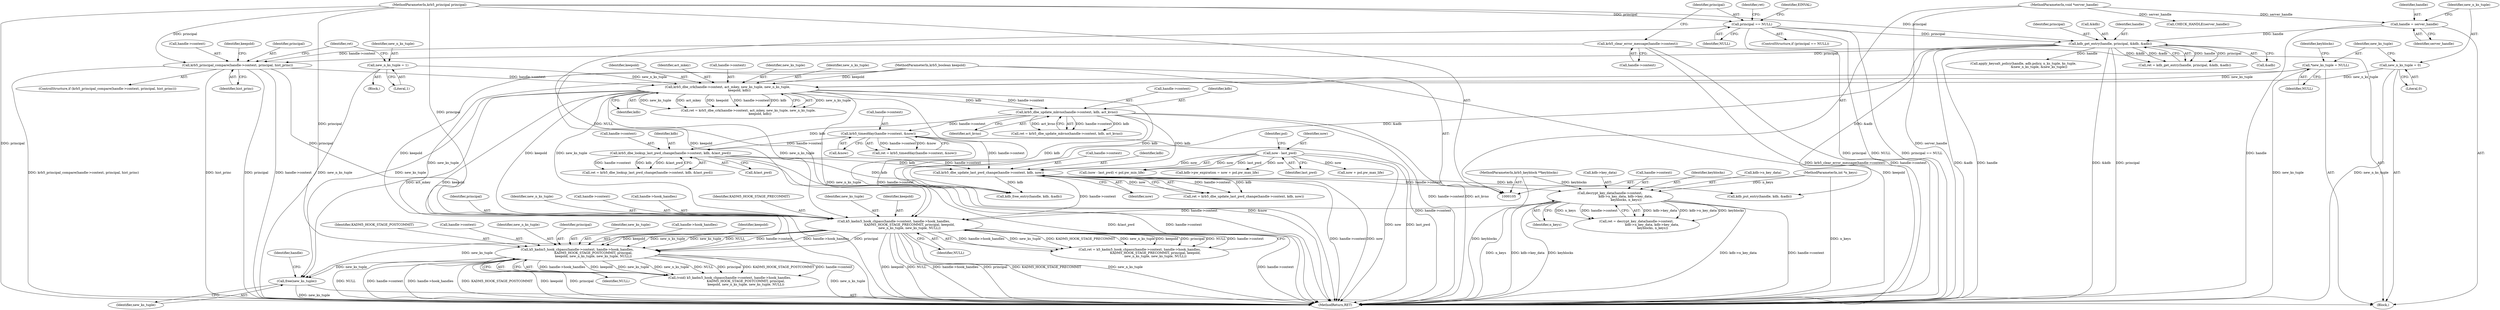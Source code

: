 digraph "1_krb5_af0ed4df4dfae762ab5fb605f5a0c8f59cb4f6ca@API" {
"1000422" [label="(Call,free(new_ks_tuple))"];
"1000378" [label="(Call,k5_kadm5_hook_chpass(handle->context, handle->hook_handles,\n                               KADM5_HOOK_STAGE_PRECOMMIT, principal, keepold,\n                               new_n_ks_tuple, new_ks_tuple, NULL))"];
"1000335" [label="(Call,krb5_dbe_update_last_pwd_change(handle->context, kdb, now))"];
"1000277" [label="(Call,krb5_dbe_lookup_last_pwd_change(handle->context, kdb, &last_pwd))"];
"1000242" [label="(Call,krb5_timeofday(handle->context, &now))"];
"1000226" [label="(Call,krb5_dbe_update_mkvno(handle->context, kdb, act_kvno))"];
"1000212" [label="(Call,krb5_dbe_crk(handle->context, act_mkey, new_ks_tuple, new_n_ks_tuple,\n                       keepold, kdb))"];
"1000185" [label="(Call,krb5_principal_compare(handle->context, principal, hist_princ))"];
"1000146" [label="(Call,krb5_clear_error_message(handle->context))"];
"1000159" [label="(Call,kdb_get_entry(handle, principal, &kdb, &adb))"];
"1000125" [label="(Call,handle = server_handle)"];
"1000106" [label="(MethodParameterIn,void *server_handle)"];
"1000151" [label="(Call,principal == NULL)"];
"1000107" [label="(MethodParameterIn,krb5_principal principal)"];
"1000135" [label="(Call,*new_ks_tuple = NULL)"];
"1000131" [label="(Call,new_n_ks_tuple = 0)"];
"1000196" [label="(Call,new_n_ks_tuple = 1)"];
"1000108" [label="(MethodParameterIn,krb5_boolean keepold)"];
"1000290" [label="(Call,now - last_pwd)"];
"1000354" [label="(Call,decrypt_key_data(handle->context,\n                               kdb->n_key_data, kdb->key_data,\n                                keyblocks, n_keys))"];
"1000111" [label="(MethodParameterIn,krb5_keyblock **keyblocks)"];
"1000112" [label="(MethodParameterIn,int *n_keys)"];
"1000405" [label="(Call,k5_kadm5_hook_chpass(handle->context, handle->hook_handles,\n                                KADM5_HOOK_STAGE_POSTCOMMIT, principal,\n                                keepold, new_n_ks_tuple, new_ks_tuple, NULL))"];
"1000414" [label="(Identifier,keepold)"];
"1000339" [label="(Identifier,kdb)"];
"1000106" [label="(MethodParameterIn,void *server_handle)"];
"1000412" [label="(Identifier,KADM5_HOOK_STAGE_POSTCOMMIT)"];
"1000126" [label="(Identifier,handle)"];
"1000387" [label="(Identifier,keepold)"];
"1000277" [label="(Call,krb5_dbe_lookup_last_pwd_change(handle->context, kdb, &last_pwd))"];
"1000246" [label="(Call,&now)"];
"1000146" [label="(Call,krb5_clear_error_message(handle->context))"];
"1000290" [label="(Call,now - last_pwd)"];
"1000108" [label="(MethodParameterIn,krb5_boolean keepold)"];
"1000361" [label="(Call,kdb->key_data)"];
"1000144" [label="(Call,CHECK_HANDLE(server_handle))"];
"1000406" [label="(Call,handle->context)"];
"1000386" [label="(Identifier,principal)"];
"1000216" [label="(Identifier,act_mkey)"];
"1000415" [label="(Identifier,new_n_ks_tuple)"];
"1000151" [label="(Call,principal == NULL)"];
"1000111" [label="(MethodParameterIn,krb5_keyblock **keyblocks)"];
"1000213" [label="(Call,handle->context)"];
"1000413" [label="(Identifier,principal)"];
"1000282" [label="(Call,&last_pwd)"];
"1000107" [label="(MethodParameterIn,krb5_principal principal)"];
"1000224" [label="(Call,ret = krb5_dbe_update_mkvno(handle->context, kdb, act_kvno))"];
"1000161" [label="(Identifier,principal)"];
"1000186" [label="(Call,handle->context)"];
"1000217" [label="(Identifier,new_ks_tuple)"];
"1000352" [label="(Call,ret = decrypt_key_data(handle->context,\n                               kdb->n_key_data, kdb->key_data,\n                                keyblocks, n_keys))"];
"1000139" [label="(Identifier,keyblocks)"];
"1000220" [label="(Identifier,kdb)"];
"1000127" [label="(Identifier,server_handle)"];
"1000196" [label="(Call,new_n_ks_tuple = 1)"];
"1000336" [label="(Call,handle->context)"];
"1000243" [label="(Call,handle->context)"];
"1000158" [label="(Identifier,ret)"];
"1000424" [label="(Call,kdb_free_entry(handle, kdb, &adb))"];
"1000397" [label="(Call,kdb_put_entry(handle, kdb, &adb))"];
"1000212" [label="(Call,krb5_dbe_crk(handle->context, act_mkey, new_ks_tuple, new_n_ks_tuple,\n                       keepold, kdb))"];
"1000416" [label="(Identifier,new_ks_tuple)"];
"1000190" [label="(Identifier,hist_princ)"];
"1000200" [label="(Identifier,ret)"];
"1000388" [label="(Identifier,new_n_ks_tuple)"];
"1000281" [label="(Identifier,kdb)"];
"1000197" [label="(Identifier,new_n_ks_tuple)"];
"1000379" [label="(Call,handle->context)"];
"1000240" [label="(Call,ret = krb5_timeofday(handle->context, &now))"];
"1000278" [label="(Call,handle->context)"];
"1000162" [label="(Call,&kdb)"];
"1000231" [label="(Identifier,act_kvno)"];
"1000137" [label="(Identifier,NULL)"];
"1000125" [label="(Call,handle = server_handle)"];
"1000230" [label="(Identifier,kdb)"];
"1000390" [label="(Identifier,NULL)"];
"1000275" [label="(Call,ret = krb5_dbe_lookup_last_pwd_change(handle->context, kdb, &last_pwd))"];
"1000292" [label="(Identifier,last_pwd)"];
"1000315" [label="(Call,now + pol.pw_max_life)"];
"1000218" [label="(Identifier,new_n_ks_tuple)"];
"1000210" [label="(Call,ret = krb5_dbe_crk(handle->context, act_mkey, new_ks_tuple, new_n_ks_tuple,\n                       keepold, kdb))"];
"1000185" [label="(Call,krb5_principal_compare(handle->context, principal, hist_princ))"];
"1000289" [label="(Call,(now - last_pwd) < pol.pw_min_life)"];
"1000425" [label="(Identifier,handle)"];
"1000193" [label="(Identifier,keepold)"];
"1000147" [label="(Call,handle->context)"];
"1000219" [label="(Identifier,keepold)"];
"1000155" [label="(Identifier,EINVAL)"];
"1000191" [label="(Block,)"];
"1000378" [label="(Call,k5_kadm5_hook_chpass(handle->context, handle->hook_handles,\n                               KADM5_HOOK_STAGE_PRECOMMIT, principal, keepold,\n                               new_n_ks_tuple, new_ks_tuple, NULL))"];
"1000135" [label="(Call,*new_ks_tuple = NULL)"];
"1000405" [label="(Call,k5_kadm5_hook_chpass(handle->context, handle->hook_handles,\n                                KADM5_HOOK_STAGE_POSTCOMMIT, principal,\n                                keepold, new_n_ks_tuple, new_ks_tuple, NULL))"];
"1000133" [label="(Literal,0)"];
"1000403" [label="(Call,(void) k5_kadm5_hook_chpass(handle->context, handle->hook_handles,\n                                KADM5_HOOK_STAGE_POSTCOMMIT, principal,\n                                keepold, new_n_ks_tuple, new_ks_tuple, NULL))"];
"1000159" [label="(Call,kdb_get_entry(handle, principal, &kdb, &adb))"];
"1000170" [label="(Call,apply_keysalt_policy(handle, adb.policy, n_ks_tuple, ks_tuple,\n                               &new_n_ks_tuple, &new_ks_tuple))"];
"1000157" [label="(Call,ret = kdb_get_entry(handle, principal, &kdb, &adb))"];
"1000376" [label="(Call,ret = k5_kadm5_hook_chpass(handle->context, handle->hook_handles,\n                               KADM5_HOOK_STAGE_PRECOMMIT, principal, keepold,\n                               new_n_ks_tuple, new_ks_tuple, NULL))"];
"1000294" [label="(Identifier,pol)"];
"1000439" [label="(MethodReturn,RET)"];
"1000132" [label="(Identifier,new_n_ks_tuple)"];
"1000131" [label="(Call,new_n_ks_tuple = 0)"];
"1000112" [label="(MethodParameterIn,int *n_keys)"];
"1000198" [label="(Literal,1)"];
"1000113" [label="(Block,)"];
"1000382" [label="(Call,handle->hook_handles)"];
"1000311" [label="(Call,kdb->pw_expiration = now + pol.pw_max_life)"];
"1000227" [label="(Call,handle->context)"];
"1000291" [label="(Identifier,now)"];
"1000355" [label="(Call,handle->context)"];
"1000422" [label="(Call,free(new_ks_tuple))"];
"1000333" [label="(Call,ret = krb5_dbe_update_last_pwd_change(handle->context, kdb, now))"];
"1000364" [label="(Identifier,keyblocks)"];
"1000354" [label="(Call,decrypt_key_data(handle->context,\n                               kdb->n_key_data, kdb->key_data,\n                                keyblocks, n_keys))"];
"1000150" [label="(ControlStructure,if (principal == NULL))"];
"1000417" [label="(Identifier,NULL)"];
"1000226" [label="(Call,krb5_dbe_update_mkvno(handle->context, kdb, act_kvno))"];
"1000340" [label="(Identifier,now)"];
"1000242" [label="(Call,krb5_timeofday(handle->context, &now))"];
"1000189" [label="(Identifier,principal)"];
"1000152" [label="(Identifier,principal)"];
"1000153" [label="(Identifier,NULL)"];
"1000385" [label="(Identifier,KADM5_HOOK_STAGE_PRECOMMIT)"];
"1000335" [label="(Call,krb5_dbe_update_last_pwd_change(handle->context, kdb, now))"];
"1000409" [label="(Call,handle->hook_handles)"];
"1000136" [label="(Identifier,new_ks_tuple)"];
"1000358" [label="(Call,kdb->n_key_data)"];
"1000164" [label="(Call,&adb)"];
"1000423" [label="(Identifier,new_ks_tuple)"];
"1000389" [label="(Identifier,new_ks_tuple)"];
"1000365" [label="(Identifier,n_keys)"];
"1000160" [label="(Identifier,handle)"];
"1000184" [label="(ControlStructure,if (krb5_principal_compare(handle->context, principal, hist_princ)))"];
"1000422" -> "1000113"  [label="AST: "];
"1000422" -> "1000423"  [label="CFG: "];
"1000423" -> "1000422"  [label="AST: "];
"1000425" -> "1000422"  [label="CFG: "];
"1000422" -> "1000439"  [label="DDG: new_ks_tuple"];
"1000378" -> "1000422"  [label="DDG: new_ks_tuple"];
"1000212" -> "1000422"  [label="DDG: new_ks_tuple"];
"1000405" -> "1000422"  [label="DDG: new_ks_tuple"];
"1000135" -> "1000422"  [label="DDG: new_ks_tuple"];
"1000378" -> "1000376"  [label="AST: "];
"1000378" -> "1000390"  [label="CFG: "];
"1000379" -> "1000378"  [label="AST: "];
"1000382" -> "1000378"  [label="AST: "];
"1000385" -> "1000378"  [label="AST: "];
"1000386" -> "1000378"  [label="AST: "];
"1000387" -> "1000378"  [label="AST: "];
"1000388" -> "1000378"  [label="AST: "];
"1000389" -> "1000378"  [label="AST: "];
"1000390" -> "1000378"  [label="AST: "];
"1000376" -> "1000378"  [label="CFG: "];
"1000378" -> "1000439"  [label="DDG: new_n_ks_tuple"];
"1000378" -> "1000439"  [label="DDG: handle->context"];
"1000378" -> "1000439"  [label="DDG: keepold"];
"1000378" -> "1000439"  [label="DDG: NULL"];
"1000378" -> "1000439"  [label="DDG: handle->hook_handles"];
"1000378" -> "1000439"  [label="DDG: principal"];
"1000378" -> "1000439"  [label="DDG: KADM5_HOOK_STAGE_PRECOMMIT"];
"1000378" -> "1000376"  [label="DDG: handle->hook_handles"];
"1000378" -> "1000376"  [label="DDG: new_ks_tuple"];
"1000378" -> "1000376"  [label="DDG: KADM5_HOOK_STAGE_PRECOMMIT"];
"1000378" -> "1000376"  [label="DDG: new_n_ks_tuple"];
"1000378" -> "1000376"  [label="DDG: keepold"];
"1000378" -> "1000376"  [label="DDG: principal"];
"1000378" -> "1000376"  [label="DDG: NULL"];
"1000378" -> "1000376"  [label="DDG: handle->context"];
"1000335" -> "1000378"  [label="DDG: handle->context"];
"1000354" -> "1000378"  [label="DDG: handle->context"];
"1000185" -> "1000378"  [label="DDG: principal"];
"1000107" -> "1000378"  [label="DDG: principal"];
"1000212" -> "1000378"  [label="DDG: keepold"];
"1000212" -> "1000378"  [label="DDG: new_n_ks_tuple"];
"1000212" -> "1000378"  [label="DDG: new_ks_tuple"];
"1000108" -> "1000378"  [label="DDG: keepold"];
"1000151" -> "1000378"  [label="DDG: NULL"];
"1000378" -> "1000405"  [label="DDG: handle->context"];
"1000378" -> "1000405"  [label="DDG: handle->hook_handles"];
"1000378" -> "1000405"  [label="DDG: principal"];
"1000378" -> "1000405"  [label="DDG: keepold"];
"1000378" -> "1000405"  [label="DDG: new_n_ks_tuple"];
"1000378" -> "1000405"  [label="DDG: new_ks_tuple"];
"1000378" -> "1000405"  [label="DDG: NULL"];
"1000335" -> "1000333"  [label="AST: "];
"1000335" -> "1000340"  [label="CFG: "];
"1000336" -> "1000335"  [label="AST: "];
"1000339" -> "1000335"  [label="AST: "];
"1000340" -> "1000335"  [label="AST: "];
"1000333" -> "1000335"  [label="CFG: "];
"1000335" -> "1000439"  [label="DDG: handle->context"];
"1000335" -> "1000439"  [label="DDG: now"];
"1000335" -> "1000333"  [label="DDG: handle->context"];
"1000335" -> "1000333"  [label="DDG: kdb"];
"1000335" -> "1000333"  [label="DDG: now"];
"1000277" -> "1000335"  [label="DDG: handle->context"];
"1000277" -> "1000335"  [label="DDG: kdb"];
"1000242" -> "1000335"  [label="DDG: handle->context"];
"1000226" -> "1000335"  [label="DDG: kdb"];
"1000290" -> "1000335"  [label="DDG: now"];
"1000335" -> "1000354"  [label="DDG: handle->context"];
"1000335" -> "1000397"  [label="DDG: kdb"];
"1000335" -> "1000424"  [label="DDG: kdb"];
"1000277" -> "1000275"  [label="AST: "];
"1000277" -> "1000282"  [label="CFG: "];
"1000278" -> "1000277"  [label="AST: "];
"1000281" -> "1000277"  [label="AST: "];
"1000282" -> "1000277"  [label="AST: "];
"1000275" -> "1000277"  [label="CFG: "];
"1000277" -> "1000439"  [label="DDG: &last_pwd"];
"1000277" -> "1000439"  [label="DDG: handle->context"];
"1000277" -> "1000275"  [label="DDG: handle->context"];
"1000277" -> "1000275"  [label="DDG: kdb"];
"1000277" -> "1000275"  [label="DDG: &last_pwd"];
"1000242" -> "1000277"  [label="DDG: handle->context"];
"1000226" -> "1000277"  [label="DDG: kdb"];
"1000277" -> "1000424"  [label="DDG: kdb"];
"1000242" -> "1000240"  [label="AST: "];
"1000242" -> "1000246"  [label="CFG: "];
"1000243" -> "1000242"  [label="AST: "];
"1000246" -> "1000242"  [label="AST: "];
"1000240" -> "1000242"  [label="CFG: "];
"1000242" -> "1000439"  [label="DDG: &now"];
"1000242" -> "1000439"  [label="DDG: handle->context"];
"1000242" -> "1000240"  [label="DDG: handle->context"];
"1000242" -> "1000240"  [label="DDG: &now"];
"1000226" -> "1000242"  [label="DDG: handle->context"];
"1000226" -> "1000224"  [label="AST: "];
"1000226" -> "1000231"  [label="CFG: "];
"1000227" -> "1000226"  [label="AST: "];
"1000230" -> "1000226"  [label="AST: "];
"1000231" -> "1000226"  [label="AST: "];
"1000224" -> "1000226"  [label="CFG: "];
"1000226" -> "1000439"  [label="DDG: handle->context"];
"1000226" -> "1000439"  [label="DDG: act_kvno"];
"1000226" -> "1000224"  [label="DDG: handle->context"];
"1000226" -> "1000224"  [label="DDG: kdb"];
"1000226" -> "1000224"  [label="DDG: act_kvno"];
"1000212" -> "1000226"  [label="DDG: handle->context"];
"1000212" -> "1000226"  [label="DDG: kdb"];
"1000226" -> "1000424"  [label="DDG: kdb"];
"1000212" -> "1000210"  [label="AST: "];
"1000212" -> "1000220"  [label="CFG: "];
"1000213" -> "1000212"  [label="AST: "];
"1000216" -> "1000212"  [label="AST: "];
"1000217" -> "1000212"  [label="AST: "];
"1000218" -> "1000212"  [label="AST: "];
"1000219" -> "1000212"  [label="AST: "];
"1000220" -> "1000212"  [label="AST: "];
"1000210" -> "1000212"  [label="CFG: "];
"1000212" -> "1000439"  [label="DDG: act_mkey"];
"1000212" -> "1000439"  [label="DDG: keepold"];
"1000212" -> "1000439"  [label="DDG: new_n_ks_tuple"];
"1000212" -> "1000439"  [label="DDG: handle->context"];
"1000212" -> "1000210"  [label="DDG: new_n_ks_tuple"];
"1000212" -> "1000210"  [label="DDG: new_ks_tuple"];
"1000212" -> "1000210"  [label="DDG: act_mkey"];
"1000212" -> "1000210"  [label="DDG: keepold"];
"1000212" -> "1000210"  [label="DDG: handle->context"];
"1000212" -> "1000210"  [label="DDG: kdb"];
"1000185" -> "1000212"  [label="DDG: handle->context"];
"1000135" -> "1000212"  [label="DDG: new_ks_tuple"];
"1000131" -> "1000212"  [label="DDG: new_n_ks_tuple"];
"1000196" -> "1000212"  [label="DDG: new_n_ks_tuple"];
"1000108" -> "1000212"  [label="DDG: keepold"];
"1000212" -> "1000424"  [label="DDG: kdb"];
"1000185" -> "1000184"  [label="AST: "];
"1000185" -> "1000190"  [label="CFG: "];
"1000186" -> "1000185"  [label="AST: "];
"1000189" -> "1000185"  [label="AST: "];
"1000190" -> "1000185"  [label="AST: "];
"1000193" -> "1000185"  [label="CFG: "];
"1000200" -> "1000185"  [label="CFG: "];
"1000185" -> "1000439"  [label="DDG: handle->context"];
"1000185" -> "1000439"  [label="DDG: krb5_principal_compare(handle->context, principal, hist_princ)"];
"1000185" -> "1000439"  [label="DDG: hist_princ"];
"1000185" -> "1000439"  [label="DDG: principal"];
"1000146" -> "1000185"  [label="DDG: handle->context"];
"1000159" -> "1000185"  [label="DDG: principal"];
"1000107" -> "1000185"  [label="DDG: principal"];
"1000146" -> "1000113"  [label="AST: "];
"1000146" -> "1000147"  [label="CFG: "];
"1000147" -> "1000146"  [label="AST: "];
"1000152" -> "1000146"  [label="CFG: "];
"1000146" -> "1000439"  [label="DDG: krb5_clear_error_message(handle->context)"];
"1000146" -> "1000439"  [label="DDG: handle->context"];
"1000159" -> "1000157"  [label="AST: "];
"1000159" -> "1000164"  [label="CFG: "];
"1000160" -> "1000159"  [label="AST: "];
"1000161" -> "1000159"  [label="AST: "];
"1000162" -> "1000159"  [label="AST: "];
"1000164" -> "1000159"  [label="AST: "];
"1000157" -> "1000159"  [label="CFG: "];
"1000159" -> "1000439"  [label="DDG: &adb"];
"1000159" -> "1000439"  [label="DDG: handle"];
"1000159" -> "1000439"  [label="DDG: &kdb"];
"1000159" -> "1000439"  [label="DDG: principal"];
"1000159" -> "1000157"  [label="DDG: handle"];
"1000159" -> "1000157"  [label="DDG: principal"];
"1000159" -> "1000157"  [label="DDG: &kdb"];
"1000159" -> "1000157"  [label="DDG: &adb"];
"1000125" -> "1000159"  [label="DDG: handle"];
"1000151" -> "1000159"  [label="DDG: principal"];
"1000107" -> "1000159"  [label="DDG: principal"];
"1000159" -> "1000170"  [label="DDG: handle"];
"1000159" -> "1000397"  [label="DDG: &adb"];
"1000159" -> "1000424"  [label="DDG: &adb"];
"1000125" -> "1000113"  [label="AST: "];
"1000125" -> "1000127"  [label="CFG: "];
"1000126" -> "1000125"  [label="AST: "];
"1000127" -> "1000125"  [label="AST: "];
"1000132" -> "1000125"  [label="CFG: "];
"1000125" -> "1000439"  [label="DDG: handle"];
"1000106" -> "1000125"  [label="DDG: server_handle"];
"1000106" -> "1000105"  [label="AST: "];
"1000106" -> "1000439"  [label="DDG: server_handle"];
"1000106" -> "1000144"  [label="DDG: server_handle"];
"1000151" -> "1000150"  [label="AST: "];
"1000151" -> "1000153"  [label="CFG: "];
"1000152" -> "1000151"  [label="AST: "];
"1000153" -> "1000151"  [label="AST: "];
"1000155" -> "1000151"  [label="CFG: "];
"1000158" -> "1000151"  [label="CFG: "];
"1000151" -> "1000439"  [label="DDG: principal == NULL"];
"1000151" -> "1000439"  [label="DDG: principal"];
"1000151" -> "1000439"  [label="DDG: NULL"];
"1000107" -> "1000151"  [label="DDG: principal"];
"1000107" -> "1000105"  [label="AST: "];
"1000107" -> "1000439"  [label="DDG: principal"];
"1000107" -> "1000405"  [label="DDG: principal"];
"1000135" -> "1000113"  [label="AST: "];
"1000135" -> "1000137"  [label="CFG: "];
"1000136" -> "1000135"  [label="AST: "];
"1000137" -> "1000135"  [label="AST: "];
"1000139" -> "1000135"  [label="CFG: "];
"1000135" -> "1000439"  [label="DDG: new_ks_tuple"];
"1000131" -> "1000113"  [label="AST: "];
"1000131" -> "1000133"  [label="CFG: "];
"1000132" -> "1000131"  [label="AST: "];
"1000133" -> "1000131"  [label="AST: "];
"1000136" -> "1000131"  [label="CFG: "];
"1000131" -> "1000439"  [label="DDG: new_n_ks_tuple"];
"1000196" -> "1000191"  [label="AST: "];
"1000196" -> "1000198"  [label="CFG: "];
"1000197" -> "1000196"  [label="AST: "];
"1000198" -> "1000196"  [label="AST: "];
"1000200" -> "1000196"  [label="CFG: "];
"1000196" -> "1000439"  [label="DDG: new_n_ks_tuple"];
"1000108" -> "1000105"  [label="AST: "];
"1000108" -> "1000439"  [label="DDG: keepold"];
"1000108" -> "1000405"  [label="DDG: keepold"];
"1000290" -> "1000289"  [label="AST: "];
"1000290" -> "1000292"  [label="CFG: "];
"1000291" -> "1000290"  [label="AST: "];
"1000292" -> "1000290"  [label="AST: "];
"1000294" -> "1000290"  [label="CFG: "];
"1000290" -> "1000439"  [label="DDG: now"];
"1000290" -> "1000439"  [label="DDG: last_pwd"];
"1000290" -> "1000289"  [label="DDG: now"];
"1000290" -> "1000289"  [label="DDG: last_pwd"];
"1000290" -> "1000311"  [label="DDG: now"];
"1000290" -> "1000315"  [label="DDG: now"];
"1000354" -> "1000352"  [label="AST: "];
"1000354" -> "1000365"  [label="CFG: "];
"1000355" -> "1000354"  [label="AST: "];
"1000358" -> "1000354"  [label="AST: "];
"1000361" -> "1000354"  [label="AST: "];
"1000364" -> "1000354"  [label="AST: "];
"1000365" -> "1000354"  [label="AST: "];
"1000352" -> "1000354"  [label="CFG: "];
"1000354" -> "1000439"  [label="DDG: n_keys"];
"1000354" -> "1000439"  [label="DDG: kdb->key_data"];
"1000354" -> "1000439"  [label="DDG: keyblocks"];
"1000354" -> "1000439"  [label="DDG: kdb->n_key_data"];
"1000354" -> "1000439"  [label="DDG: handle->context"];
"1000354" -> "1000352"  [label="DDG: kdb->key_data"];
"1000354" -> "1000352"  [label="DDG: kdb->n_key_data"];
"1000354" -> "1000352"  [label="DDG: keyblocks"];
"1000354" -> "1000352"  [label="DDG: n_keys"];
"1000354" -> "1000352"  [label="DDG: handle->context"];
"1000111" -> "1000354"  [label="DDG: keyblocks"];
"1000112" -> "1000354"  [label="DDG: n_keys"];
"1000111" -> "1000105"  [label="AST: "];
"1000111" -> "1000439"  [label="DDG: keyblocks"];
"1000112" -> "1000105"  [label="AST: "];
"1000112" -> "1000439"  [label="DDG: n_keys"];
"1000405" -> "1000403"  [label="AST: "];
"1000405" -> "1000417"  [label="CFG: "];
"1000406" -> "1000405"  [label="AST: "];
"1000409" -> "1000405"  [label="AST: "];
"1000412" -> "1000405"  [label="AST: "];
"1000413" -> "1000405"  [label="AST: "];
"1000414" -> "1000405"  [label="AST: "];
"1000415" -> "1000405"  [label="AST: "];
"1000416" -> "1000405"  [label="AST: "];
"1000417" -> "1000405"  [label="AST: "];
"1000403" -> "1000405"  [label="CFG: "];
"1000405" -> "1000439"  [label="DDG: handle->hook_handles"];
"1000405" -> "1000439"  [label="DDG: KADM5_HOOK_STAGE_POSTCOMMIT"];
"1000405" -> "1000439"  [label="DDG: keepold"];
"1000405" -> "1000439"  [label="DDG: principal"];
"1000405" -> "1000439"  [label="DDG: new_n_ks_tuple"];
"1000405" -> "1000439"  [label="DDG: NULL"];
"1000405" -> "1000439"  [label="DDG: handle->context"];
"1000405" -> "1000403"  [label="DDG: handle->hook_handles"];
"1000405" -> "1000403"  [label="DDG: keepold"];
"1000405" -> "1000403"  [label="DDG: new_ks_tuple"];
"1000405" -> "1000403"  [label="DDG: new_n_ks_tuple"];
"1000405" -> "1000403"  [label="DDG: NULL"];
"1000405" -> "1000403"  [label="DDG: principal"];
"1000405" -> "1000403"  [label="DDG: KADM5_HOOK_STAGE_POSTCOMMIT"];
"1000405" -> "1000403"  [label="DDG: handle->context"];
}
